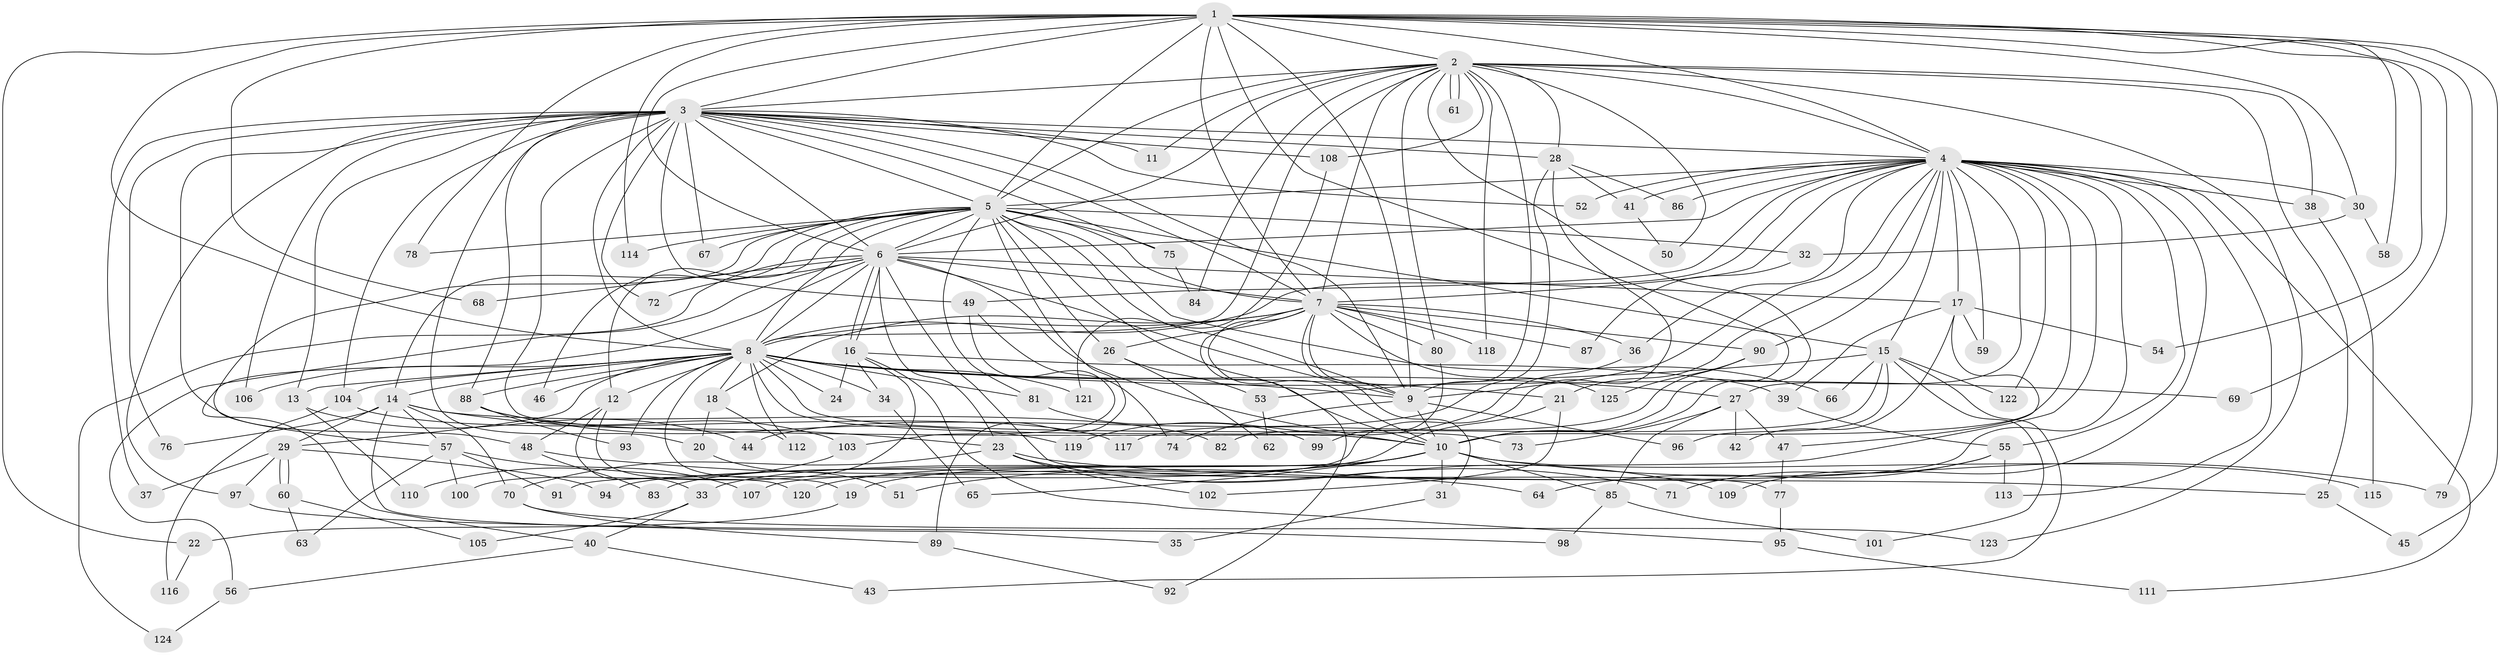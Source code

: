 // coarse degree distribution, {16: 0.013333333333333334, 17: 0.02666666666666667, 29: 0.013333333333333334, 25: 0.013333333333333334, 21: 0.013333333333333334, 15: 0.013333333333333334, 22: 0.013333333333333334, 10: 0.013333333333333334, 2: 0.48, 5: 0.02666666666666667, 4: 0.06666666666666667, 8: 0.04, 9: 0.013333333333333334, 7: 0.02666666666666667, 3: 0.16, 6: 0.05333333333333334, 1: 0.013333333333333334}
// Generated by graph-tools (version 1.1) at 2025/17/03/04/25 18:17:40]
// undirected, 125 vertices, 275 edges
graph export_dot {
graph [start="1"]
  node [color=gray90,style=filled];
  1;
  2;
  3;
  4;
  5;
  6;
  7;
  8;
  9;
  10;
  11;
  12;
  13;
  14;
  15;
  16;
  17;
  18;
  19;
  20;
  21;
  22;
  23;
  24;
  25;
  26;
  27;
  28;
  29;
  30;
  31;
  32;
  33;
  34;
  35;
  36;
  37;
  38;
  39;
  40;
  41;
  42;
  43;
  44;
  45;
  46;
  47;
  48;
  49;
  50;
  51;
  52;
  53;
  54;
  55;
  56;
  57;
  58;
  59;
  60;
  61;
  62;
  63;
  64;
  65;
  66;
  67;
  68;
  69;
  70;
  71;
  72;
  73;
  74;
  75;
  76;
  77;
  78;
  79;
  80;
  81;
  82;
  83;
  84;
  85;
  86;
  87;
  88;
  89;
  90;
  91;
  92;
  93;
  94;
  95;
  96;
  97;
  98;
  99;
  100;
  101;
  102;
  103;
  104;
  105;
  106;
  107;
  108;
  109;
  110;
  111;
  112;
  113;
  114;
  115;
  116;
  117;
  118;
  119;
  120;
  121;
  122;
  123;
  124;
  125;
  1 -- 2;
  1 -- 3;
  1 -- 4;
  1 -- 5;
  1 -- 6;
  1 -- 7;
  1 -- 8;
  1 -- 9;
  1 -- 10;
  1 -- 22;
  1 -- 30;
  1 -- 45;
  1 -- 54;
  1 -- 58;
  1 -- 68;
  1 -- 69;
  1 -- 78;
  1 -- 79;
  1 -- 114;
  2 -- 3;
  2 -- 4;
  2 -- 5;
  2 -- 6;
  2 -- 7;
  2 -- 8;
  2 -- 9;
  2 -- 10;
  2 -- 11;
  2 -- 25;
  2 -- 28;
  2 -- 38;
  2 -- 50;
  2 -- 61;
  2 -- 61;
  2 -- 80;
  2 -- 84;
  2 -- 108;
  2 -- 118;
  2 -- 123;
  3 -- 4;
  3 -- 5;
  3 -- 6;
  3 -- 7;
  3 -- 8;
  3 -- 9;
  3 -- 10;
  3 -- 11;
  3 -- 13;
  3 -- 20;
  3 -- 28;
  3 -- 37;
  3 -- 48;
  3 -- 49;
  3 -- 52;
  3 -- 67;
  3 -- 72;
  3 -- 75;
  3 -- 76;
  3 -- 88;
  3 -- 97;
  3 -- 104;
  3 -- 106;
  3 -- 108;
  4 -- 5;
  4 -- 6;
  4 -- 7;
  4 -- 8;
  4 -- 9;
  4 -- 10;
  4 -- 15;
  4 -- 17;
  4 -- 21;
  4 -- 27;
  4 -- 30;
  4 -- 36;
  4 -- 38;
  4 -- 41;
  4 -- 49;
  4 -- 52;
  4 -- 55;
  4 -- 59;
  4 -- 86;
  4 -- 90;
  4 -- 94;
  4 -- 107;
  4 -- 109;
  4 -- 111;
  4 -- 113;
  4 -- 122;
  5 -- 6;
  5 -- 7;
  5 -- 8;
  5 -- 9;
  5 -- 10;
  5 -- 12;
  5 -- 14;
  5 -- 15;
  5 -- 26;
  5 -- 32;
  5 -- 46;
  5 -- 57;
  5 -- 66;
  5 -- 67;
  5 -- 75;
  5 -- 78;
  5 -- 81;
  5 -- 89;
  5 -- 114;
  6 -- 7;
  6 -- 8;
  6 -- 9;
  6 -- 10;
  6 -- 16;
  6 -- 16;
  6 -- 17;
  6 -- 23;
  6 -- 40;
  6 -- 56;
  6 -- 68;
  6 -- 72;
  6 -- 77;
  6 -- 124;
  7 -- 8;
  7 -- 9;
  7 -- 10;
  7 -- 18;
  7 -- 26;
  7 -- 31;
  7 -- 36;
  7 -- 80;
  7 -- 87;
  7 -- 90;
  7 -- 92;
  7 -- 118;
  7 -- 125;
  8 -- 9;
  8 -- 10;
  8 -- 12;
  8 -- 13;
  8 -- 14;
  8 -- 18;
  8 -- 19;
  8 -- 21;
  8 -- 24;
  8 -- 27;
  8 -- 29;
  8 -- 34;
  8 -- 46;
  8 -- 69;
  8 -- 73;
  8 -- 81;
  8 -- 88;
  8 -- 93;
  8 -- 104;
  8 -- 106;
  8 -- 112;
  8 -- 121;
  9 -- 10;
  9 -- 74;
  9 -- 96;
  10 -- 19;
  10 -- 31;
  10 -- 33;
  10 -- 51;
  10 -- 65;
  10 -- 79;
  10 -- 85;
  10 -- 115;
  10 -- 120;
  12 -- 33;
  12 -- 48;
  12 -- 120;
  13 -- 44;
  13 -- 110;
  14 -- 23;
  14 -- 29;
  14 -- 35;
  14 -- 57;
  14 -- 70;
  14 -- 76;
  14 -- 82;
  15 -- 43;
  15 -- 53;
  15 -- 66;
  15 -- 82;
  15 -- 96;
  15 -- 101;
  15 -- 122;
  16 -- 24;
  16 -- 34;
  16 -- 39;
  16 -- 95;
  16 -- 100;
  17 -- 39;
  17 -- 42;
  17 -- 47;
  17 -- 54;
  17 -- 59;
  18 -- 20;
  18 -- 112;
  19 -- 22;
  20 -- 51;
  21 -- 83;
  21 -- 102;
  22 -- 116;
  23 -- 25;
  23 -- 70;
  23 -- 71;
  23 -- 102;
  23 -- 109;
  25 -- 45;
  26 -- 53;
  26 -- 62;
  27 -- 42;
  27 -- 47;
  27 -- 73;
  27 -- 85;
  28 -- 41;
  28 -- 44;
  28 -- 86;
  28 -- 91;
  29 -- 37;
  29 -- 60;
  29 -- 60;
  29 -- 94;
  29 -- 97;
  30 -- 32;
  30 -- 58;
  31 -- 35;
  32 -- 87;
  33 -- 40;
  33 -- 105;
  34 -- 65;
  36 -- 119;
  38 -- 115;
  39 -- 55;
  40 -- 43;
  40 -- 56;
  41 -- 50;
  47 -- 77;
  48 -- 64;
  48 -- 83;
  49 -- 74;
  49 -- 103;
  53 -- 62;
  55 -- 64;
  55 -- 71;
  55 -- 113;
  56 -- 124;
  57 -- 63;
  57 -- 91;
  57 -- 100;
  57 -- 107;
  60 -- 63;
  60 -- 105;
  70 -- 89;
  70 -- 123;
  75 -- 84;
  77 -- 95;
  80 -- 99;
  81 -- 99;
  85 -- 98;
  85 -- 101;
  88 -- 93;
  88 -- 103;
  88 -- 119;
  89 -- 92;
  90 -- 117;
  90 -- 125;
  95 -- 111;
  97 -- 98;
  103 -- 110;
  104 -- 116;
  104 -- 117;
  108 -- 121;
}

